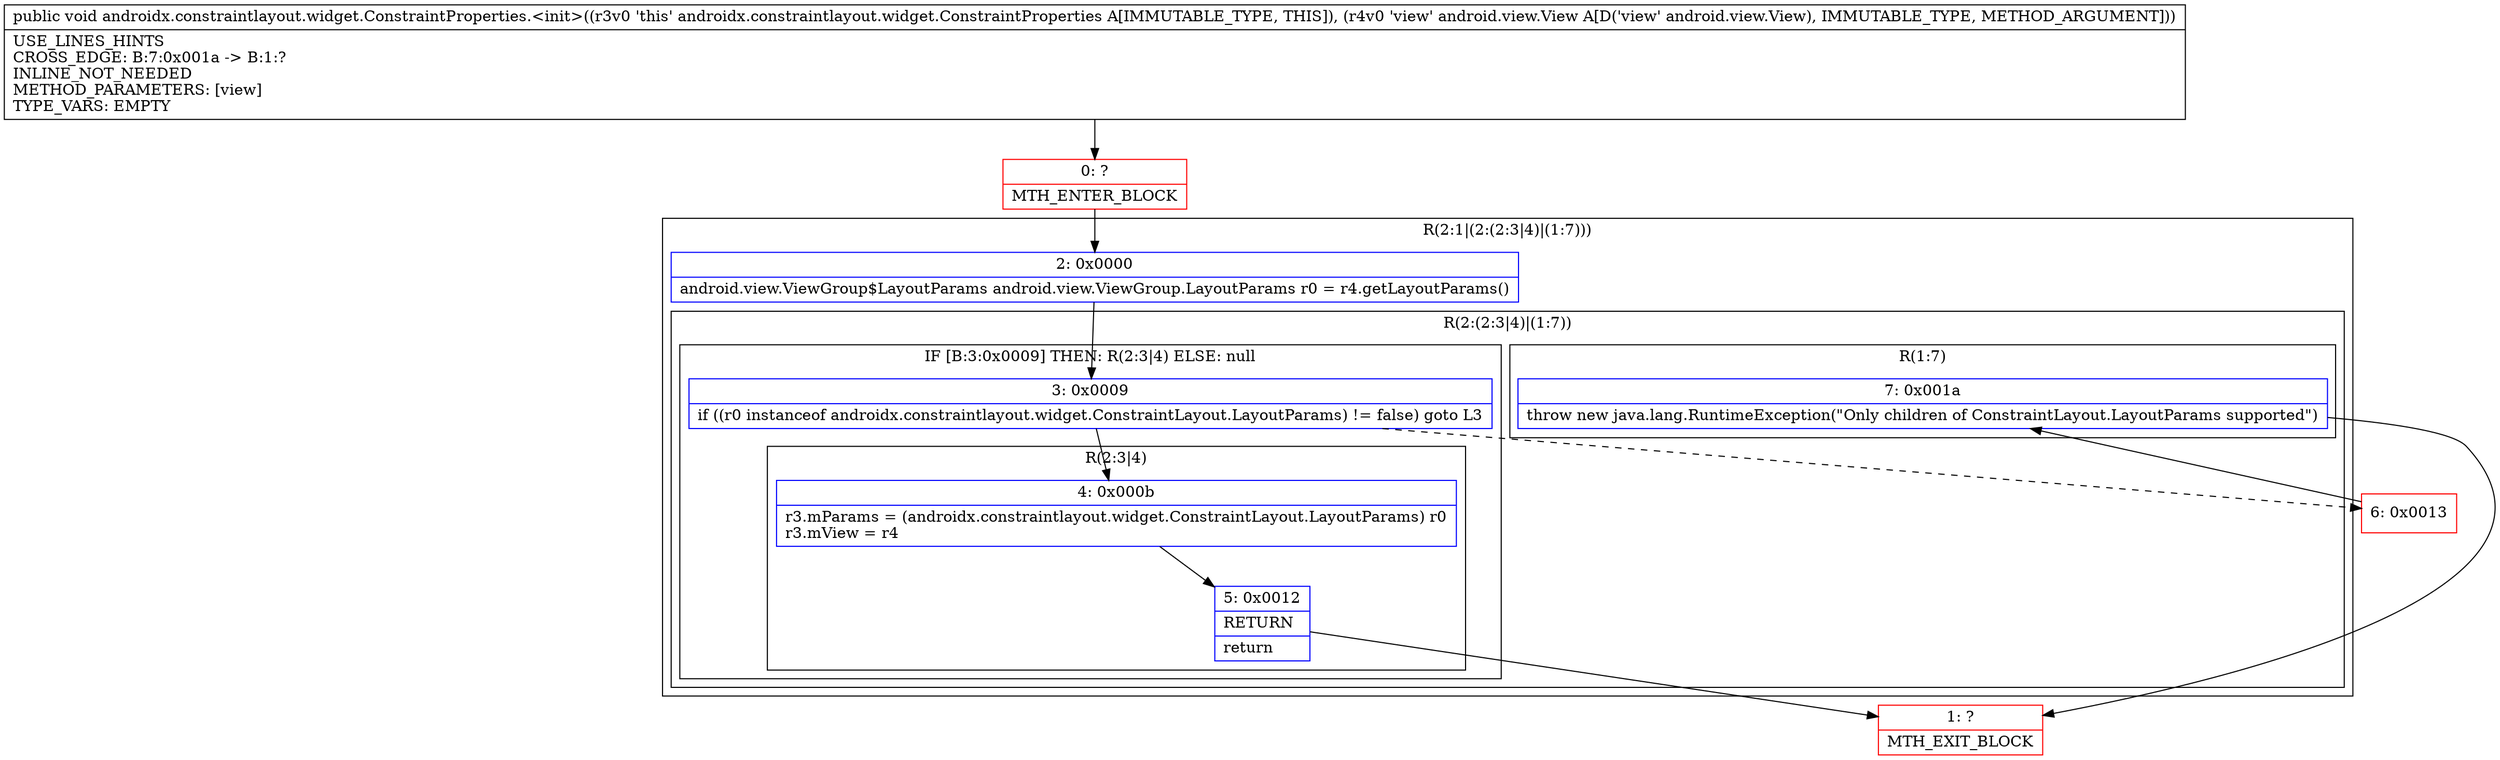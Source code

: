 digraph "CFG forandroidx.constraintlayout.widget.ConstraintProperties.\<init\>(Landroid\/view\/View;)V" {
subgraph cluster_Region_1289668611 {
label = "R(2:1|(2:(2:3|4)|(1:7)))";
node [shape=record,color=blue];
Node_2 [shape=record,label="{2\:\ 0x0000|android.view.ViewGroup$LayoutParams android.view.ViewGroup.LayoutParams r0 = r4.getLayoutParams()\l}"];
subgraph cluster_Region_823160321 {
label = "R(2:(2:3|4)|(1:7))";
node [shape=record,color=blue];
subgraph cluster_IfRegion_777301805 {
label = "IF [B:3:0x0009] THEN: R(2:3|4) ELSE: null";
node [shape=record,color=blue];
Node_3 [shape=record,label="{3\:\ 0x0009|if ((r0 instanceof androidx.constraintlayout.widget.ConstraintLayout.LayoutParams) != false) goto L3\l}"];
subgraph cluster_Region_1237486527 {
label = "R(2:3|4)";
node [shape=record,color=blue];
Node_4 [shape=record,label="{4\:\ 0x000b|r3.mParams = (androidx.constraintlayout.widget.ConstraintLayout.LayoutParams) r0\lr3.mView = r4\l}"];
Node_5 [shape=record,label="{5\:\ 0x0012|RETURN\l|return\l}"];
}
}
subgraph cluster_Region_571338334 {
label = "R(1:7)";
node [shape=record,color=blue];
Node_7 [shape=record,label="{7\:\ 0x001a|throw new java.lang.RuntimeException(\"Only children of ConstraintLayout.LayoutParams supported\")\l}"];
}
}
}
Node_0 [shape=record,color=red,label="{0\:\ ?|MTH_ENTER_BLOCK\l}"];
Node_1 [shape=record,color=red,label="{1\:\ ?|MTH_EXIT_BLOCK\l}"];
Node_6 [shape=record,color=red,label="{6\:\ 0x0013}"];
MethodNode[shape=record,label="{public void androidx.constraintlayout.widget.ConstraintProperties.\<init\>((r3v0 'this' androidx.constraintlayout.widget.ConstraintProperties A[IMMUTABLE_TYPE, THIS]), (r4v0 'view' android.view.View A[D('view' android.view.View), IMMUTABLE_TYPE, METHOD_ARGUMENT]))  | USE_LINES_HINTS\lCROSS_EDGE: B:7:0x001a \-\> B:1:?\lINLINE_NOT_NEEDED\lMETHOD_PARAMETERS: [view]\lTYPE_VARS: EMPTY\l}"];
MethodNode -> Node_0;Node_2 -> Node_3;
Node_3 -> Node_4;
Node_3 -> Node_6[style=dashed];
Node_4 -> Node_5;
Node_5 -> Node_1;
Node_7 -> Node_1;
Node_0 -> Node_2;
Node_6 -> Node_7;
}


